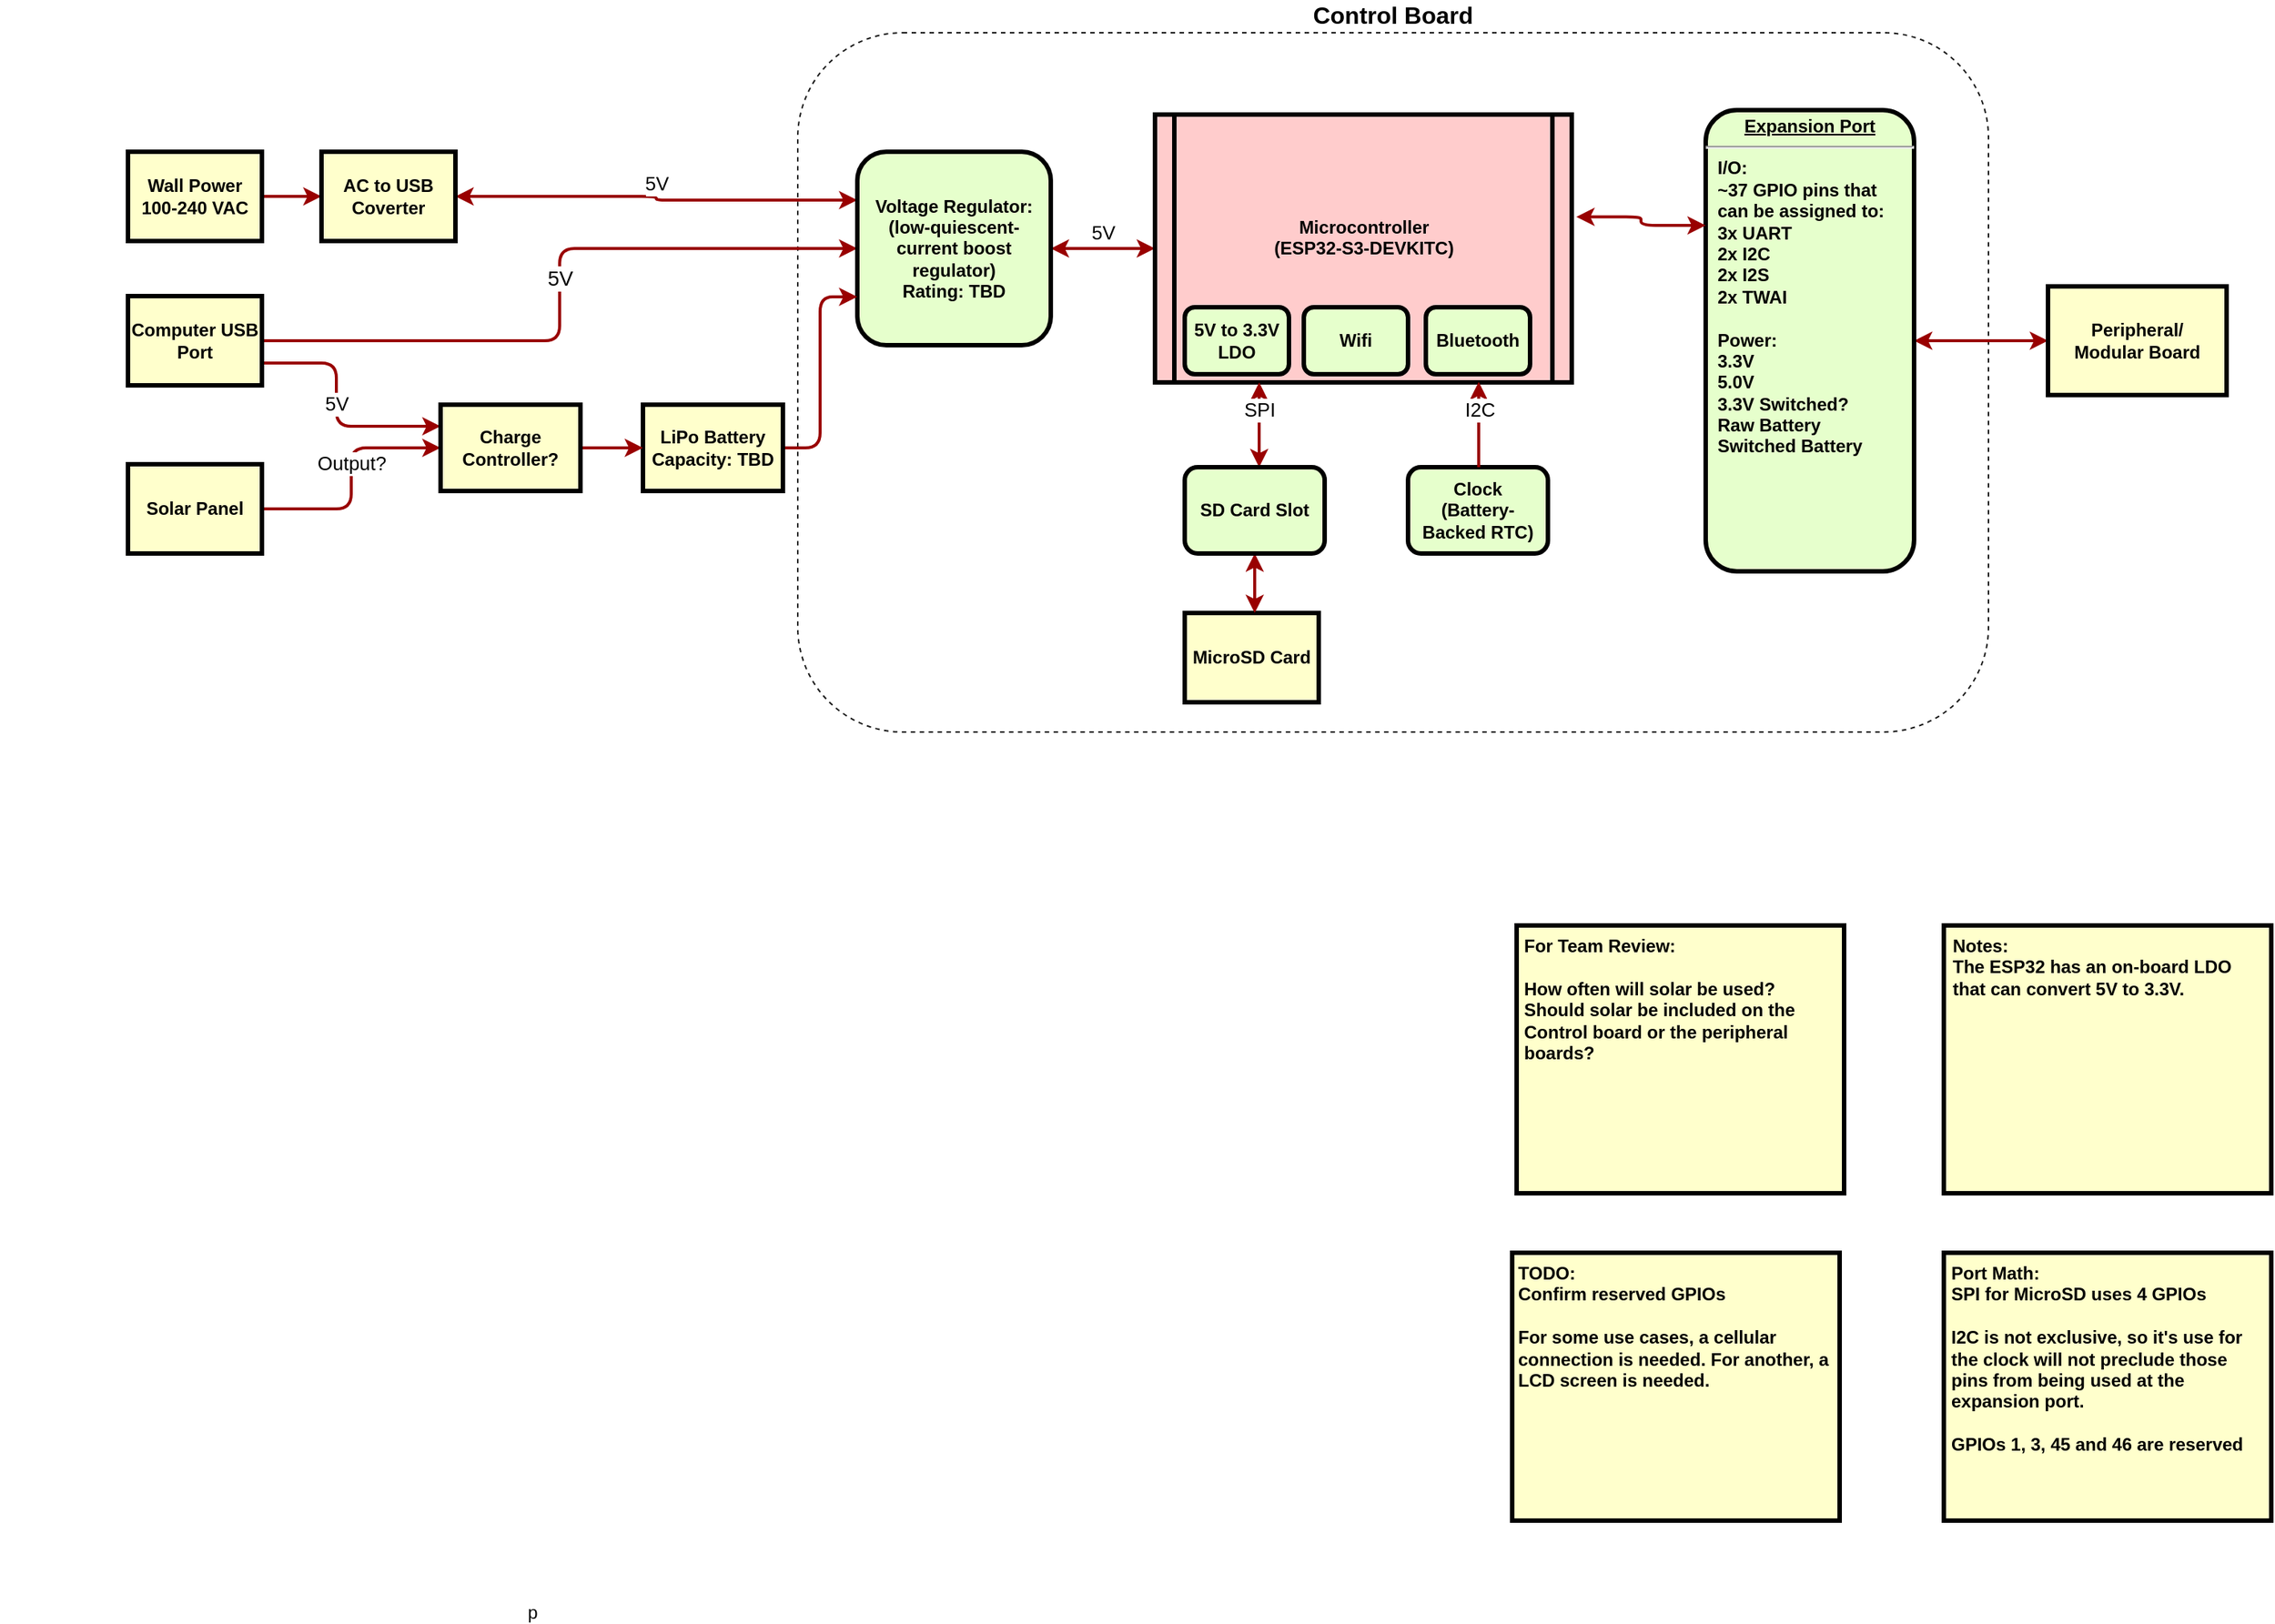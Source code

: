 <mxfile version="24.0.7" type="github">
  <diagram name="Page-1" id="c7558073-3199-34d8-9f00-42111426c3f3">
    <mxGraphModel dx="2441" dy="2026" grid="1" gridSize="10" guides="1" tooltips="1" connect="1" arrows="1" fold="1" page="1" pageScale="1" pageWidth="826" pageHeight="1169" background="none" math="0" shadow="0">
      <root>
        <mxCell id="0" />
        <mxCell id="1" parent="0" />
        <mxCell id="12we4bVMJa3LL7E-p55--98" value="&lt;b&gt;&lt;font style=&quot;font-size: 16px;&quot;&gt;Control Board&lt;/font&gt;&lt;/b&gt;" style="rounded=1;whiteSpace=wrap;html=1;fontFamily=Helvetica;fontSize=11;fontStyle=0;labelBackgroundColor=default;opacity=90;fillColor=none;dashed=1;labelPosition=center;verticalLabelPosition=top;align=center;verticalAlign=bottom;" parent="1" vertex="1">
          <mxGeometry x="-290" y="-1080" width="800" height="470" as="geometry" />
        </mxCell>
        <mxCell id="12we4bVMJa3LL7E-p55--101" style="edgeStyle=elbowEdgeStyle;rounded=1;orthogonalLoop=1;jettySize=auto;elbow=horizontal;html=1;exitX=1;exitY=0.5;exitDx=0;exitDy=0;entryX=0;entryY=0.5;entryDx=0;entryDy=0;strokeColor=#990000;strokeWidth=2;align=center;verticalAlign=bottom;fontFamily=Helvetica;fontSize=11;fontColor=default;fontStyle=0;labelBackgroundColor=default;endArrow=classic;startArrow=classic;startFill=1;" parent="1" source="09FCojD9WCbmgsTOjWXt-97" target="09FCojD9WCbmgsTOjWXt-100" edge="1">
          <mxGeometry relative="1" as="geometry" />
        </mxCell>
        <mxCell id="09FCojD9WCbmgsTOjWXt-97" value="&lt;p style=&quot;margin: 0px; margin-top: 4px; text-align: center; text-decoration: underline;&quot;&gt;Expansion Port&lt;/p&gt;&lt;hr&gt;&lt;p style=&quot;text-align: left; margin: 0px 0px 0px 8px;&quot;&gt;&lt;span style=&quot;background-color: initial;&quot;&gt;I/O:&lt;/span&gt;&lt;/p&gt;&lt;p style=&quot;text-align: left; margin: 0px 0px 0px 8px;&quot;&gt;&lt;span style=&quot;background-color: initial;&quot;&gt;~37 GPIO pins that&amp;nbsp;&lt;/span&gt;&lt;/p&gt;&lt;p style=&quot;text-align: left; margin: 0px 0px 0px 8px;&quot;&gt;&lt;span style=&quot;background-color: initial;&quot;&gt;can&amp;nbsp;&lt;/span&gt;&lt;span style=&quot;background-color: initial;&quot;&gt;be&lt;/span&gt;&lt;span style=&quot;background-color: initial;&quot;&gt;&amp;nbsp;assigned to:&lt;/span&gt;&lt;/p&gt;&lt;p style=&quot;text-align: left; margin: 0px 0px 0px 8px;&quot;&gt;&lt;span style=&quot;background-color: initial;&quot;&gt;3x UART&lt;/span&gt;&lt;/p&gt;&lt;p style=&quot;text-align: left; margin: 0px 0px 0px 8px;&quot;&gt;&lt;span style=&quot;background-color: initial;&quot;&gt;2x I2C&lt;/span&gt;&lt;/p&gt;&lt;p style=&quot;text-align: left; margin: 0px 0px 0px 8px;&quot;&gt;&lt;span style=&quot;background-color: initial;&quot;&gt;2x I2S&lt;/span&gt;&lt;/p&gt;&lt;p style=&quot;text-align: left; margin: 0px 0px 0px 8px;&quot;&gt;2x TWAI&lt;/p&gt;&lt;p style=&quot;text-align: left; margin: 0px 0px 0px 8px;&quot;&gt;&lt;span style=&quot;background-color: initial;&quot;&gt;&lt;br&gt;&lt;/span&gt;&lt;/p&gt;&lt;p style=&quot;text-align: left; margin: 0px 0px 0px 8px;&quot;&gt;&lt;span style=&quot;background-color: initial;&quot;&gt;Power:&lt;/span&gt;&lt;/p&gt;&lt;p style=&quot;text-align: left; margin: 0px 0px 0px 8px;&quot;&gt;&lt;span style=&quot;background-color: initial;&quot;&gt;3.3V&lt;/span&gt;&lt;/p&gt;&lt;p style=&quot;text-align: left; margin: 0px 0px 0px 8px;&quot;&gt;&lt;span style=&quot;background-color: initial;&quot;&gt;5.0V&lt;/span&gt;&lt;/p&gt;&lt;p style=&quot;text-align: left; margin: 0px 0px 0px 8px;&quot;&gt;&lt;span style=&quot;background-color: initial;&quot;&gt;3.3V Switched?&lt;/span&gt;&lt;/p&gt;&lt;p style=&quot;text-align: left; margin: 0px 0px 0px 8px;&quot;&gt;&lt;span style=&quot;background-color: initial;&quot;&gt;Raw Battery&lt;/span&gt;&lt;/p&gt;&lt;p style=&quot;text-align: left; margin: 0px 0px 0px 8px;&quot;&gt;&lt;span style=&quot;background-color: initial;&quot;&gt;Switched Battery&lt;/span&gt;&lt;/p&gt;&lt;p style=&quot;text-align: left; margin: 0px 0px 0px 8px;&quot;&gt;&lt;br&gt;&lt;/p&gt;&lt;p style=&quot;text-align: left; margin: 0px 0px 0px 8px;&quot;&gt;&lt;span style=&quot;background-color: initial;&quot;&gt;&lt;br&gt;&lt;/span&gt;&lt;/p&gt;" style="verticalAlign=middle;align=center;overflow=fill;fontSize=12;fontFamily=Helvetica;html=1;rounded=1;fontStyle=1;strokeWidth=3;fillColor=#E6FFCC;spacingRight=4;" parent="1" vertex="1">
          <mxGeometry x="320" y="-1028" width="140" height="310" as="geometry" />
        </mxCell>
        <mxCell id="12we4bVMJa3LL7E-p55--87" value="Output?" style="edgeStyle=elbowEdgeStyle;rounded=1;orthogonalLoop=1;jettySize=auto;elbow=horizontal;html=1;exitX=1;exitY=0.5;exitDx=0;exitDy=0;entryX=0;entryY=0.5;entryDx=0;entryDy=0;strokeColor=#990000;strokeWidth=2;align=center;verticalAlign=bottom;fontFamily=Helvetica;fontSize=13;fontColor=default;labelBackgroundColor=default;endArrow=classic;fontStyle=0;labelPosition=center;verticalLabelPosition=top;" parent="1" source="09FCojD9WCbmgsTOjWXt-99" target="12we4bVMJa3LL7E-p55--76" edge="1">
          <mxGeometry relative="1" as="geometry" />
        </mxCell>
        <mxCell id="09FCojD9WCbmgsTOjWXt-99" value="Solar Panel" style="whiteSpace=wrap;align=center;verticalAlign=middle;fontStyle=1;strokeWidth=3;fillColor=#FFFFCC" parent="1" vertex="1">
          <mxGeometry x="-740" y="-790" width="90" height="60" as="geometry" />
        </mxCell>
        <mxCell id="09FCojD9WCbmgsTOjWXt-100" value="Peripheral/&#xa;Modular Board" style="whiteSpace=wrap;align=center;verticalAlign=middle;fontStyle=1;strokeWidth=3;fillColor=#FFFFCC" parent="1" vertex="1">
          <mxGeometry x="550" y="-909.5" width="120" height="73" as="geometry" />
        </mxCell>
        <mxCell id="12we4bVMJa3LL7E-p55--77" style="edgeStyle=elbowEdgeStyle;rounded=1;orthogonalLoop=1;jettySize=auto;elbow=horizontal;html=1;strokeColor=#990000;strokeWidth=2;align=center;verticalAlign=middle;fontFamily=Helvetica;fontSize=11;fontColor=default;labelBackgroundColor=default;endArrow=classic;entryX=0;entryY=0.5;entryDx=0;entryDy=0;" parent="1" source="09FCojD9WCbmgsTOjWXt-102" target="12we4bVMJa3LL7E-p55--58" edge="1">
          <mxGeometry relative="1" as="geometry">
            <mxPoint x="-460" y="-935.0" as="targetPoint" />
          </mxGeometry>
        </mxCell>
        <mxCell id="09FCojD9WCbmgsTOjWXt-102" value="Wall Power&#xa;100-240 VAC" style="whiteSpace=wrap;align=center;verticalAlign=middle;fontStyle=1;strokeWidth=3;fillColor=#FFFFCC" parent="1" vertex="1">
          <mxGeometry x="-740" y="-1000" width="90" height="60" as="geometry" />
        </mxCell>
        <mxCell id="mZok-4y-PtbUwiwszbyU-6" value="5V" style="edgeStyle=elbowEdgeStyle;rounded=1;orthogonalLoop=1;jettySize=auto;elbow=horizontal;html=1;strokeColor=#990000;strokeWidth=2;align=center;verticalAlign=bottom;fontFamily=Helvetica;fontSize=13;fontColor=default;fontStyle=0;labelBackgroundColor=default;startArrow=classic;startFill=1;endArrow=classic;" edge="1" parent="1" source="09FCojD9WCbmgsTOjWXt-104" target="12we4bVMJa3LL7E-p55--72">
          <mxGeometry relative="1" as="geometry" />
        </mxCell>
        <mxCell id="09FCojD9WCbmgsTOjWXt-104" value="Microcontroller&#xa;(ESP32-S3-DEVKITC)&#xa;" style="shape=process;whiteSpace=wrap;align=center;verticalAlign=middle;size=0.048;fontStyle=1;strokeWidth=3;fillColor=#FFCCCC" parent="1" vertex="1">
          <mxGeometry x="-50" y="-1025" width="280" height="180" as="geometry" />
        </mxCell>
        <mxCell id="09FCojD9WCbmgsTOjWXt-109" value="TODO:&#xa;Confirm reserved GPIOs&#xa;&#xa;For some use cases, a cellular connection is needed. For another, a LCD screen is needed.&#xa;&#xa;" style="whiteSpace=wrap;align=left;verticalAlign=top;fontStyle=1;strokeWidth=3;fillColor=#FFFFCC;spacingRight=2;spacingLeft=2;" parent="1" vertex="1">
          <mxGeometry x="190" y="-260" width="220" height="180" as="geometry" />
        </mxCell>
        <mxCell id="09FCojD9WCbmgsTOjWXt-112" value="MicroSD Card" style="whiteSpace=wrap;align=center;verticalAlign=middle;fontStyle=1;strokeWidth=3;fillColor=#FFFFCC" parent="1" vertex="1">
          <mxGeometry x="-30" y="-690" width="90" height="60" as="geometry" />
        </mxCell>
        <mxCell id="mZok-4y-PtbUwiwszbyU-10" value="5V" style="edgeStyle=elbowEdgeStyle;rounded=1;orthogonalLoop=1;jettySize=auto;elbow=horizontal;html=1;entryX=0;entryY=0.25;entryDx=0;entryDy=0;strokeColor=#990000;strokeWidth=2;align=center;verticalAlign=bottom;fontFamily=Helvetica;fontSize=13;fontColor=default;fontStyle=0;labelBackgroundColor=default;startArrow=classic;startFill=1;endArrow=classic;exitX=1;exitY=0.5;exitDx=0;exitDy=0;" edge="1" parent="1" source="12we4bVMJa3LL7E-p55--58" target="12we4bVMJa3LL7E-p55--72">
          <mxGeometry relative="1" as="geometry">
            <mxPoint x="-510" y="-967" as="sourcePoint" />
          </mxGeometry>
        </mxCell>
        <mxCell id="12we4bVMJa3LL7E-p55--58" value="AC to USB Coverter" style="whiteSpace=wrap;align=center;verticalAlign=middle;fontStyle=1;strokeWidth=3;fillColor=#FFFFCC" parent="1" vertex="1">
          <mxGeometry x="-610" y="-1000" width="90" height="60" as="geometry" />
        </mxCell>
        <mxCell id="12we4bVMJa3LL7E-p55--86" value="5V" style="edgeStyle=elbowEdgeStyle;rounded=1;orthogonalLoop=1;jettySize=auto;elbow=horizontal;html=1;exitX=1;exitY=0.5;exitDx=0;exitDy=0;entryX=0;entryY=0.5;entryDx=0;entryDy=0;strokeColor=#990000;strokeWidth=2;align=center;verticalAlign=bottom;fontFamily=Helvetica;fontSize=14;fontColor=default;fontStyle=0;labelBackgroundColor=default;endArrow=classic;" parent="1" source="12we4bVMJa3LL7E-p55--59" target="12we4bVMJa3LL7E-p55--72" edge="1">
          <mxGeometry relative="1" as="geometry" />
        </mxCell>
        <mxCell id="12we4bVMJa3LL7E-p55--88" value="5V" style="edgeStyle=elbowEdgeStyle;rounded=1;orthogonalLoop=1;jettySize=auto;elbow=horizontal;html=1;exitX=1;exitY=0.75;exitDx=0;exitDy=0;entryX=0;entryY=0.25;entryDx=0;entryDy=0;strokeColor=#990000;strokeWidth=2;align=center;verticalAlign=bottom;fontFamily=Helvetica;fontSize=13;fontColor=default;fontStyle=0;labelBackgroundColor=default;endArrow=classic;" parent="1" source="12we4bVMJa3LL7E-p55--59" target="12we4bVMJa3LL7E-p55--76" edge="1">
          <mxGeometry x="0.083" relative="1" as="geometry">
            <Array as="points">
              <mxPoint x="-600" y="-820" />
            </Array>
            <mxPoint as="offset" />
          </mxGeometry>
        </mxCell>
        <mxCell id="12we4bVMJa3LL7E-p55--59" value="Computer USB Port" style="whiteSpace=wrap;align=center;verticalAlign=middle;fontStyle=1;strokeWidth=3;fillColor=#FFFFCC" parent="1" vertex="1">
          <mxGeometry x="-740" y="-903" width="90" height="60" as="geometry" />
        </mxCell>
        <mxCell id="12we4bVMJa3LL7E-p55--60" value="p" style="shape=image;verticalLabelPosition=bottom;labelBackgroundColor=default;verticalAlign=top;aspect=fixed;imageAspect=0;image=https://docs.espressif.com/projects/esp-idf/en/stable/esp32s3/_images/ESP32-S3_DevKitC-1_pinlayout_v1.1.jpg;" parent="1" vertex="1">
          <mxGeometry x="-826" y="-520" width="715.88" height="488" as="geometry" />
        </mxCell>
        <mxCell id="12we4bVMJa3LL7E-p55--72" value="Voltage Regulator:&#xa;(low-quiescent-current boost regulator)&#xa;Rating: TBD" style="whiteSpace=wrap;align=center;verticalAlign=middle;fontStyle=1;strokeWidth=3;fillColor=#E6FFCC;strokeColor=#000000;rounded=1;" parent="1" vertex="1">
          <mxGeometry x="-250" y="-1000" width="130" height="130" as="geometry" />
        </mxCell>
        <mxCell id="12we4bVMJa3LL7E-p55--82" style="edgeStyle=elbowEdgeStyle;rounded=1;orthogonalLoop=1;jettySize=auto;elbow=horizontal;html=1;entryX=0;entryY=0.75;entryDx=0;entryDy=0;strokeColor=#990000;strokeWidth=2;align=center;verticalAlign=bottom;fontFamily=Helvetica;fontSize=11;fontColor=default;fontStyle=0;labelBackgroundColor=default;endArrow=classic;" parent="1" source="12we4bVMJa3LL7E-p55--73" target="12we4bVMJa3LL7E-p55--72" edge="1">
          <mxGeometry relative="1" as="geometry" />
        </mxCell>
        <mxCell id="12we4bVMJa3LL7E-p55--73" value="LiPo Battery&#xa;Capacity: TBD" style="whiteSpace=wrap;align=center;verticalAlign=middle;fontStyle=1;strokeWidth=3;fillColor=#FFFFCC" parent="1" vertex="1">
          <mxGeometry x="-394" y="-830" width="94" height="58" as="geometry" />
        </mxCell>
        <mxCell id="12we4bVMJa3LL7E-p55--89" value="SPI" style="edgeStyle=elbowEdgeStyle;rounded=1;orthogonalLoop=1;jettySize=auto;elbow=horizontal;html=1;entryX=0.25;entryY=1;entryDx=0;entryDy=0;strokeColor=#990000;strokeWidth=2;align=center;verticalAlign=bottom;fontFamily=Helvetica;fontSize=13;fontColor=default;fontStyle=0;labelBackgroundColor=default;endArrow=classic;startArrow=classic;startFill=1;" parent="1" source="12we4bVMJa3LL7E-p55--74" target="09FCojD9WCbmgsTOjWXt-104" edge="1">
          <mxGeometry x="-0.008" relative="1" as="geometry">
            <mxPoint as="offset" />
          </mxGeometry>
        </mxCell>
        <mxCell id="mZok-4y-PtbUwiwszbyU-5" style="edgeStyle=elbowEdgeStyle;rounded=1;orthogonalLoop=1;jettySize=auto;elbow=horizontal;html=1;exitX=0.5;exitY=1;exitDx=0;exitDy=0;strokeColor=#990000;strokeWidth=2;align=center;verticalAlign=bottom;fontFamily=Helvetica;fontSize=13;fontColor=default;fontStyle=0;labelBackgroundColor=default;startArrow=classic;startFill=1;endArrow=classic;" edge="1" parent="1" source="12we4bVMJa3LL7E-p55--74" target="09FCojD9WCbmgsTOjWXt-112">
          <mxGeometry relative="1" as="geometry" />
        </mxCell>
        <mxCell id="12we4bVMJa3LL7E-p55--74" value="SD Card Slot" style="whiteSpace=wrap;align=center;verticalAlign=middle;fontStyle=1;strokeWidth=3;fillColor=#E6FFCC;strokeColor=#000000;rounded=1;" parent="1" vertex="1">
          <mxGeometry x="-30" y="-788" width="94" height="58" as="geometry" />
        </mxCell>
        <mxCell id="12we4bVMJa3LL7E-p55--75" value="Clock&#xa;(Battery-Backed RTC)" style="whiteSpace=wrap;align=center;verticalAlign=middle;fontStyle=1;strokeWidth=3;fillColor=#E6FFCC;strokeColor=#000000;rounded=1;" parent="1" vertex="1">
          <mxGeometry x="120" y="-788" width="94" height="58" as="geometry" />
        </mxCell>
        <mxCell id="12we4bVMJa3LL7E-p55--83" style="edgeStyle=elbowEdgeStyle;rounded=1;orthogonalLoop=1;jettySize=auto;elbow=horizontal;html=1;entryX=0;entryY=0.5;entryDx=0;entryDy=0;strokeColor=#990000;strokeWidth=2;align=center;verticalAlign=bottom;fontFamily=Helvetica;fontSize=11;fontColor=default;fontStyle=0;labelBackgroundColor=default;endArrow=classic;" parent="1" source="12we4bVMJa3LL7E-p55--76" target="12we4bVMJa3LL7E-p55--73" edge="1">
          <mxGeometry relative="1" as="geometry" />
        </mxCell>
        <mxCell id="12we4bVMJa3LL7E-p55--76" value="Charge Controller?" style="whiteSpace=wrap;align=center;verticalAlign=middle;fontStyle=1;strokeWidth=3;fillColor=#FFFFCC" parent="1" vertex="1">
          <mxGeometry x="-530" y="-830" width="94" height="58" as="geometry" />
        </mxCell>
        <mxCell id="12we4bVMJa3LL7E-p55--91" value="I2C" style="edgeStyle=elbowEdgeStyle;rounded=1;orthogonalLoop=1;jettySize=auto;elbow=horizontal;html=1;entryX=0.777;entryY=0.998;entryDx=0;entryDy=0;entryPerimeter=0;strokeColor=#990000;strokeWidth=2;align=center;verticalAlign=bottom;fontFamily=Helvetica;fontSize=13;fontColor=default;fontStyle=0;labelBackgroundColor=default;endArrow=classic;" parent="1" source="12we4bVMJa3LL7E-p55--75" target="09FCojD9WCbmgsTOjWXt-104" edge="1">
          <mxGeometry relative="1" as="geometry" />
        </mxCell>
        <mxCell id="12we4bVMJa3LL7E-p55--97" value="Notes:&#xa;The ESP32 has an on-board LDO that can convert 5V to 3.3V.&#xa;&#xa;" style="whiteSpace=wrap;align=left;verticalAlign=top;fontStyle=1;strokeWidth=3;fillColor=#FFFFCC;spacingLeft=4;spacingRight=3;" parent="1" vertex="1">
          <mxGeometry x="480" y="-480" width="220" height="180" as="geometry" />
        </mxCell>
        <mxCell id="12we4bVMJa3LL7E-p55--103" style="edgeStyle=elbowEdgeStyle;rounded=1;orthogonalLoop=1;jettySize=auto;elbow=horizontal;html=1;exitX=0;exitY=0.25;exitDx=0;exitDy=0;entryX=1.011;entryY=0.382;entryDx=0;entryDy=0;entryPerimeter=0;strokeColor=#990000;strokeWidth=2;align=center;verticalAlign=bottom;fontFamily=Helvetica;fontSize=11;fontColor=default;fontStyle=0;labelBackgroundColor=default;endArrow=classic;endFill=1;startArrow=classic;startFill=1;" parent="1" source="09FCojD9WCbmgsTOjWXt-97" target="09FCojD9WCbmgsTOjWXt-104" edge="1">
          <mxGeometry relative="1" as="geometry" />
        </mxCell>
        <mxCell id="mZok-4y-PtbUwiwszbyU-2" value="Port Math:&#xa;SPI for MicroSD uses 4 GPIOs&#xa;&#xa;I2C is not exclusive, so it&#39;s use for the clock will not preclude those pins from being used at the expansion port.&#xa;&#xa;GPIOs 1, 3, 45 and 46 are reserved&#xa;" style="whiteSpace=wrap;align=left;verticalAlign=top;fontStyle=1;strokeWidth=3;fillColor=#FFFFCC;spacingLeft=3;spacingRight=3;" vertex="1" parent="1">
          <mxGeometry x="480" y="-260" width="220" height="180" as="geometry" />
        </mxCell>
        <mxCell id="mZok-4y-PtbUwiwszbyU-3" value="For Team Review:&#xa;&#xa;How often will solar be used? Should solar be included on the Control board or the peripheral boards? " style="whiteSpace=wrap;align=left;verticalAlign=top;fontStyle=1;strokeWidth=3;fillColor=#FFFFCC;spacingLeft=3;spacingRight=3;" vertex="1" parent="1">
          <mxGeometry x="193" y="-480" width="220" height="180" as="geometry" />
        </mxCell>
        <mxCell id="mZok-4y-PtbUwiwszbyU-7" value="5V to 3.3V LDO" style="whiteSpace=wrap;align=center;verticalAlign=middle;fontStyle=1;strokeWidth=3;fillColor=#E6FFCC;strokeColor=#000000;rounded=1;" vertex="1" parent="1">
          <mxGeometry x="-30" y="-895.5" width="70" height="45" as="geometry" />
        </mxCell>
        <mxCell id="mZok-4y-PtbUwiwszbyU-8" value="Wifi" style="whiteSpace=wrap;align=center;verticalAlign=middle;fontStyle=1;strokeWidth=3;fillColor=#E6FFCC;strokeColor=#000000;rounded=1;" vertex="1" parent="1">
          <mxGeometry x="50" y="-895.5" width="70" height="45" as="geometry" />
        </mxCell>
        <mxCell id="mZok-4y-PtbUwiwszbyU-9" value="Bluetooth" style="whiteSpace=wrap;align=center;verticalAlign=middle;fontStyle=1;strokeWidth=3;fillColor=#E6FFCC;strokeColor=#000000;rounded=1;" vertex="1" parent="1">
          <mxGeometry x="132" y="-895.5" width="70" height="45" as="geometry" />
        </mxCell>
      </root>
    </mxGraphModel>
  </diagram>
</mxfile>

